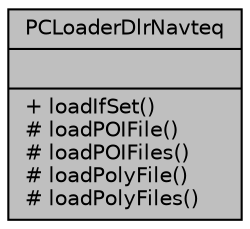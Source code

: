 digraph "PCLoaderDlrNavteq"
{
  edge [fontname="Helvetica",fontsize="10",labelfontname="Helvetica",labelfontsize="10"];
  node [fontname="Helvetica",fontsize="10",shape=record];
  Node1 [label="{PCLoaderDlrNavteq\n||+ loadIfSet()\l# loadPOIFile()\l# loadPOIFiles()\l# loadPolyFile()\l# loadPolyFiles()\l}",height=0.2,width=0.4,color="black", fillcolor="grey75", style="filled", fontcolor="black"];
}
